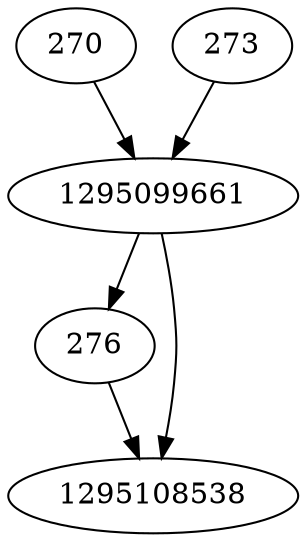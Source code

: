 strict digraph  {
1295099661;
270;
273;
276;
1295108538;
1295099661 -> 1295108538;
1295099661 -> 276;
270 -> 1295099661;
273 -> 1295099661;
276 -> 1295108538;
}
